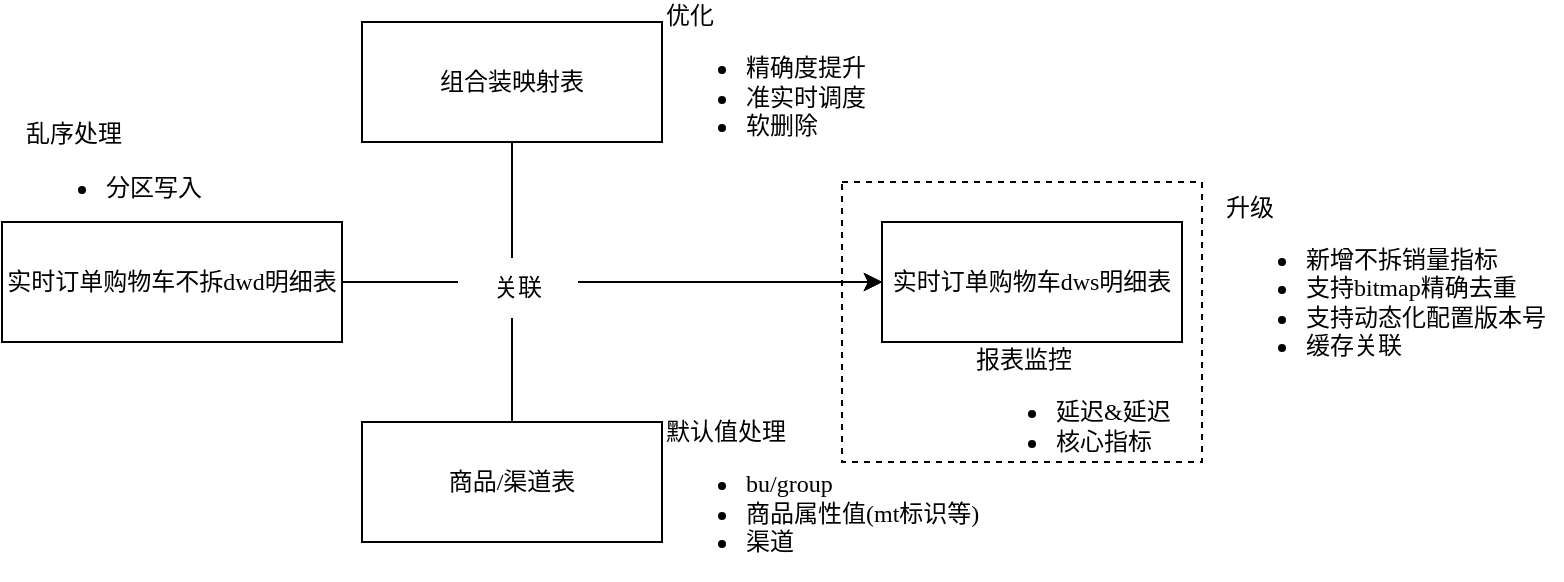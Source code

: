<mxfile version="22.1.15" type="github">
  <diagram name="第 1 页" id="_Ai7vvlEYbXwGka6gXX4">
    <mxGraphModel dx="1624" dy="415" grid="1" gridSize="10" guides="1" tooltips="1" connect="1" arrows="0" fold="1" page="1" pageScale="1" pageWidth="827" pageHeight="1169" math="0" shadow="0">
      <root>
        <mxCell id="0" />
        <mxCell id="1" parent="0" />
        <mxCell id="6uanAG1I6Ww46BZUfxd2-9" value="" style="rounded=0;whiteSpace=wrap;html=1;dashed=1;fontFamily=微软雅黑;" parent="1" vertex="1">
          <mxGeometry x="150" y="320" width="180" height="140" as="geometry" />
        </mxCell>
        <mxCell id="6uanAG1I6Ww46BZUfxd2-7" style="edgeStyle=orthogonalEdgeStyle;rounded=0;orthogonalLoop=1;jettySize=auto;html=1;exitX=0.5;exitY=0;exitDx=0;exitDy=0;entryX=0;entryY=0.5;entryDx=0;entryDy=0;fontFamily=微软雅黑;" parent="1" source="6uanAG1I6Ww46BZUfxd2-6" target="gj5sXCmEHE9GCF9gbkwT-7" edge="1">
          <mxGeometry relative="1" as="geometry" />
        </mxCell>
        <mxCell id="gj5sXCmEHE9GCF9gbkwT-8" style="edgeStyle=orthogonalEdgeStyle;rounded=0;orthogonalLoop=1;jettySize=auto;html=1;exitX=1;exitY=0.5;exitDx=0;exitDy=0;entryX=0;entryY=0.5;entryDx=0;entryDy=0;fontFamily=微软雅黑;" parent="1" source="gj5sXCmEHE9GCF9gbkwT-1" target="gj5sXCmEHE9GCF9gbkwT-7" edge="1">
          <mxGeometry relative="1" as="geometry" />
        </mxCell>
        <mxCell id="gj5sXCmEHE9GCF9gbkwT-1" value="实时订单购物车不拆dwd明细表" style="rounded=0;whiteSpace=wrap;html=1;fontFamily=微软雅黑;" parent="1" vertex="1">
          <mxGeometry x="-270" y="340" width="170" height="60" as="geometry" />
        </mxCell>
        <mxCell id="gj5sXCmEHE9GCF9gbkwT-2" value="默认值处理&lt;br&gt;&lt;ul&gt;&lt;li&gt;bu/group&lt;/li&gt;&lt;li&gt;商品属性值(mt标识等)&lt;/li&gt;&lt;li&gt;渠道&lt;/li&gt;&lt;/ul&gt;" style="text;html=1;strokeColor=none;fillColor=none;align=left;verticalAlign=middle;whiteSpace=wrap;rounded=0;fontFamily=微软雅黑;" parent="1" vertex="1">
          <mxGeometry x="60" y="463" width="170" height="30" as="geometry" />
        </mxCell>
        <mxCell id="gj5sXCmEHE9GCF9gbkwT-3" value="优化&lt;br&gt;&lt;ul&gt;&lt;li&gt;精确度提升&lt;/li&gt;&lt;li&gt;准实时调度&lt;/li&gt;&lt;li&gt;软删除&lt;/li&gt;&lt;/ul&gt;" style="text;html=1;strokeColor=none;fillColor=none;align=left;verticalAlign=middle;whiteSpace=wrap;rounded=0;fontFamily=微软雅黑;" parent="1" vertex="1">
          <mxGeometry x="60" y="245" width="140" height="50" as="geometry" />
        </mxCell>
        <mxCell id="gj5sXCmEHE9GCF9gbkwT-7" value="实时订单购物车dws明细表" style="rounded=0;whiteSpace=wrap;html=1;fontFamily=微软雅黑;" parent="1" vertex="1">
          <mxGeometry x="170" y="340" width="150" height="60" as="geometry" />
        </mxCell>
        <mxCell id="6uanAG1I6Ww46BZUfxd2-2" style="edgeStyle=orthogonalEdgeStyle;rounded=0;orthogonalLoop=1;jettySize=auto;html=1;exitX=0.5;exitY=1;exitDx=0;exitDy=0;entryX=0;entryY=0.5;entryDx=0;entryDy=0;fontFamily=微软雅黑;" parent="1" source="6uanAG1I6Ww46BZUfxd2-1" target="gj5sXCmEHE9GCF9gbkwT-7" edge="1">
          <mxGeometry relative="1" as="geometry" />
        </mxCell>
        <mxCell id="6uanAG1I6Ww46BZUfxd2-1" value="组合装映射表" style="rounded=0;whiteSpace=wrap;html=1;fontFamily=微软雅黑;" parent="1" vertex="1">
          <mxGeometry x="-90" y="240" width="150" height="60" as="geometry" />
        </mxCell>
        <mxCell id="6uanAG1I6Ww46BZUfxd2-3" value="关联" style="text;html=1;strokeColor=none;fillColor=default;align=center;verticalAlign=middle;whiteSpace=wrap;rounded=0;fontFamily=微软雅黑;" parent="1" vertex="1">
          <mxGeometry x="-42" y="358" width="60" height="30" as="geometry" />
        </mxCell>
        <mxCell id="6uanAG1I6Ww46BZUfxd2-6" value="商品/渠道表" style="rounded=0;whiteSpace=wrap;html=1;fontFamily=微软雅黑;" parent="1" vertex="1">
          <mxGeometry x="-90" y="440" width="150" height="60" as="geometry" />
        </mxCell>
        <mxCell id="6uanAG1I6Ww46BZUfxd2-10" value="报表监控&lt;br&gt;&lt;ul&gt;&lt;li style=&quot;&quot;&gt;延迟&amp;amp;延迟&lt;/li&gt;&lt;li&gt;核心指标&lt;/li&gt;&lt;/ul&gt;" style="text;html=1;strokeColor=none;fillColor=none;align=left;verticalAlign=middle;whiteSpace=wrap;rounded=0;fontFamily=微软雅黑;" parent="1" vertex="1">
          <mxGeometry x="215" y="420" width="105" height="30" as="geometry" />
        </mxCell>
        <mxCell id="6uanAG1I6Ww46BZUfxd2-11" value="升级&lt;br&gt;&lt;ul&gt;&lt;li style=&quot;border-color: var(--border-color);&quot;&gt;新增不拆销量指标&lt;/li&gt;&lt;li&gt;支持bitmap精确去重&lt;/li&gt;&lt;li&gt;支持动态化配置版本号&lt;/li&gt;&lt;li&gt;缓存关联&lt;/li&gt;&lt;/ul&gt;" style="text;html=1;strokeColor=none;fillColor=none;align=left;verticalAlign=middle;whiteSpace=wrap;rounded=0;fontFamily=微软雅黑;" parent="1" vertex="1">
          <mxGeometry x="340" y="348" width="170" height="50" as="geometry" />
        </mxCell>
        <mxCell id="6uanAG1I6Ww46BZUfxd2-12" value="乱序处理&lt;br&gt;&lt;ul&gt;&lt;li&gt;分区写入&lt;/li&gt;&lt;/ul&gt;" style="text;html=1;strokeColor=none;fillColor=none;align=left;verticalAlign=middle;whiteSpace=wrap;rounded=0;fontFamily=微软雅黑;" parent="1" vertex="1">
          <mxGeometry x="-260" y="300" width="170" height="30" as="geometry" />
        </mxCell>
      </root>
    </mxGraphModel>
  </diagram>
</mxfile>
